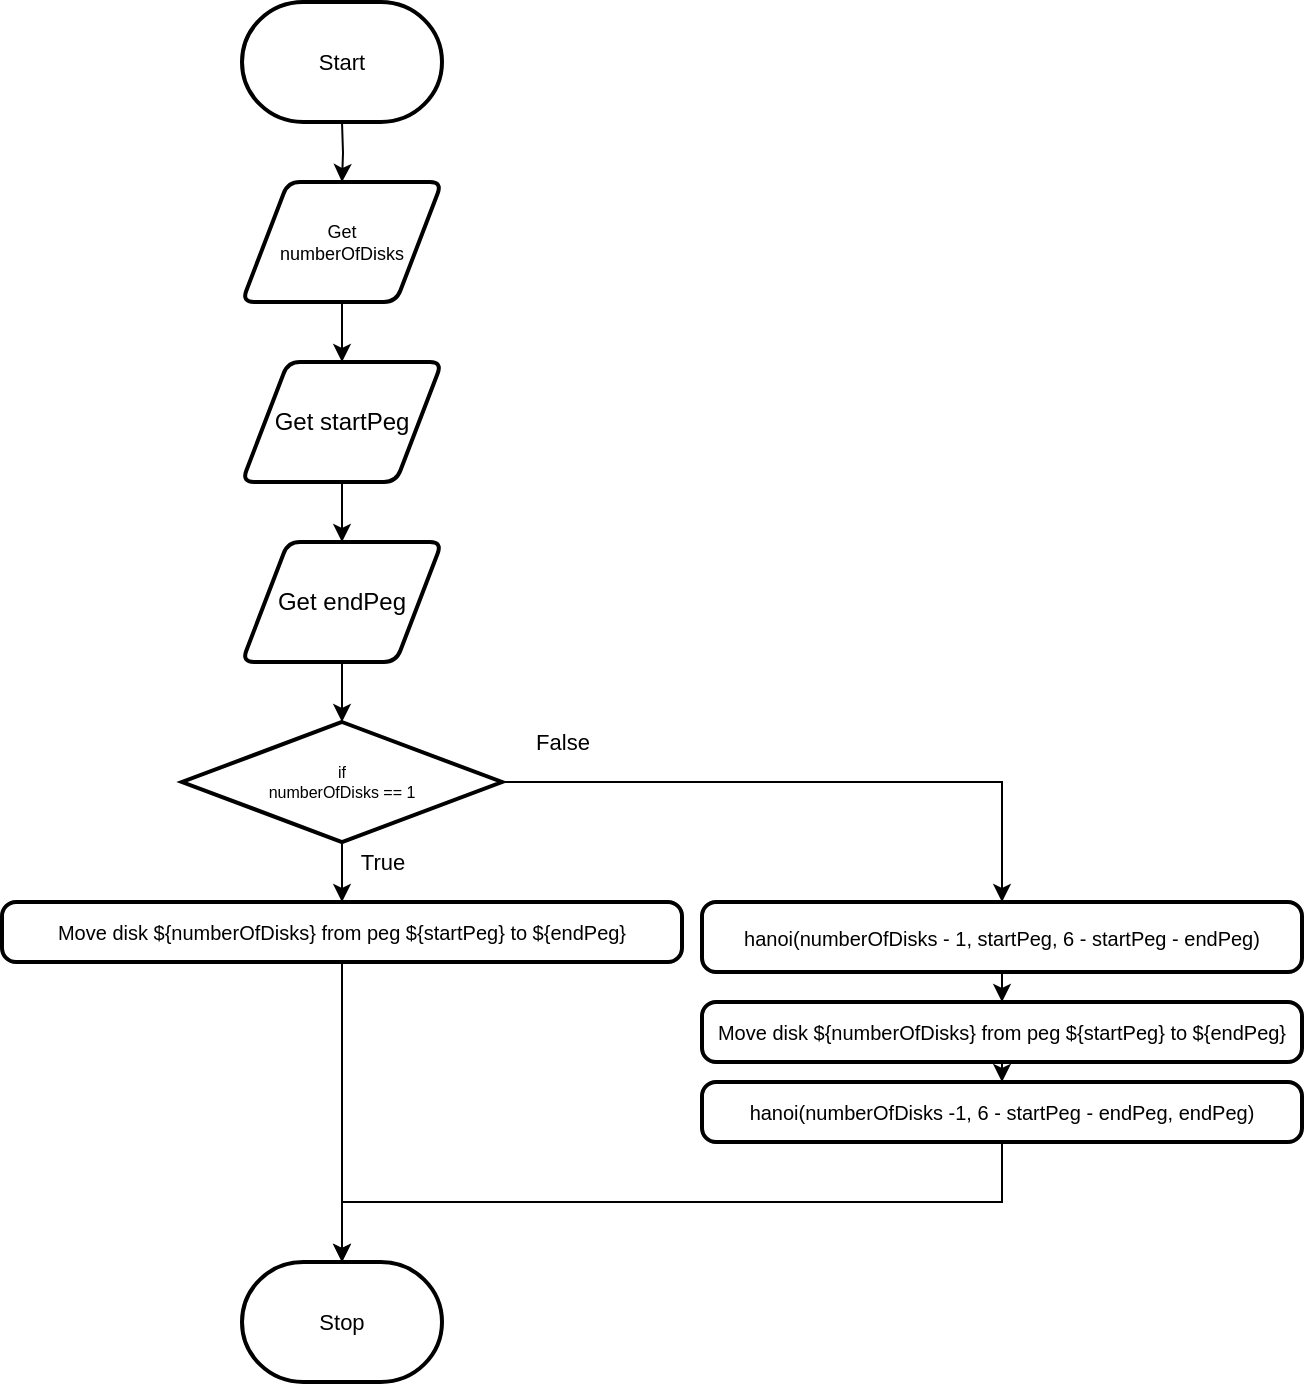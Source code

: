 <mxfile>
    <diagram id="BEcIXHcS_hRZAtmx638_" name="Page-1">
        <mxGraphModel dx="1278" dy="774" grid="1" gridSize="10" guides="1" tooltips="1" connect="1" arrows="1" fold="1" page="1" pageScale="1" pageWidth="827" pageHeight="1169" math="0" shadow="0">
            <root>
                <mxCell id="0"/>
                <mxCell id="1" parent="0"/>
                <mxCell id="58" style="edgeStyle=orthogonalEdgeStyle;html=1;entryX=0.5;entryY=0;entryDx=0;entryDy=0;fontSize=12;rounded=0;" edge="1" parent="1" target="67">
                    <mxGeometry relative="1" as="geometry">
                        <mxPoint x="250" y="190" as="sourcePoint"/>
                    </mxGeometry>
                </mxCell>
                <mxCell id="61" style="edgeStyle=orthogonalEdgeStyle;rounded=0;html=1;fontSize=10;" edge="1" parent="1" source="62">
                    <mxGeometry relative="1" as="geometry">
                        <mxPoint x="250" y="760.0" as="targetPoint"/>
                    </mxGeometry>
                </mxCell>
                <mxCell id="62" value="Move disk ${numberOfDisks} from peg ${startPeg} to ${endPeg}" style="rounded=1;whiteSpace=wrap;html=1;absoluteArcSize=1;arcSize=14;strokeWidth=2;fontSize=10;" vertex="1" parent="1">
                    <mxGeometry x="80" y="580" width="340" height="30" as="geometry"/>
                </mxCell>
                <mxCell id="63" style="edgeStyle=orthogonalEdgeStyle;rounded=0;html=1;fontSize=8;" edge="1" parent="1" source="65" target="62">
                    <mxGeometry relative="1" as="geometry"/>
                </mxCell>
                <mxCell id="83" style="edgeStyle=orthogonalEdgeStyle;html=1;entryX=0.5;entryY=0;entryDx=0;entryDy=0;rounded=0;" edge="1" parent="1" source="65" target="75">
                    <mxGeometry relative="1" as="geometry"/>
                </mxCell>
                <mxCell id="65" value="if &lt;br&gt;numberOfDisks == 1" style="strokeWidth=2;html=1;shape=mxgraph.flowchart.decision;whiteSpace=wrap;fontSize=8;" vertex="1" parent="1">
                    <mxGeometry x="170" y="490" width="160" height="60" as="geometry"/>
                </mxCell>
                <mxCell id="66" style="edgeStyle=orthogonalEdgeStyle;rounded=0;html=1;fontSize=12;" edge="1" parent="1" source="67" target="69">
                    <mxGeometry relative="1" as="geometry"/>
                </mxCell>
                <mxCell id="67" value="Get &lt;br style=&quot;font-size: 9px;&quot;&gt;numberOfDisks" style="shape=parallelogram;html=1;strokeWidth=2;perimeter=parallelogramPerimeter;whiteSpace=wrap;rounded=1;arcSize=12;size=0.23;fontSize=9;" vertex="1" parent="1">
                    <mxGeometry x="200" y="220" width="100" height="60" as="geometry"/>
                </mxCell>
                <mxCell id="68" style="edgeStyle=orthogonalEdgeStyle;rounded=0;html=1;fontSize=12;" edge="1" parent="1" source="69" target="71">
                    <mxGeometry relative="1" as="geometry"/>
                </mxCell>
                <mxCell id="69" value="Get startPeg" style="shape=parallelogram;html=1;strokeWidth=2;perimeter=parallelogramPerimeter;whiteSpace=wrap;rounded=1;arcSize=12;size=0.23;fontSize=12;" vertex="1" parent="1">
                    <mxGeometry x="200" y="310" width="100" height="60" as="geometry"/>
                </mxCell>
                <mxCell id="78" value="" style="edgeStyle=none;html=1;" edge="1" parent="1" source="71" target="65">
                    <mxGeometry relative="1" as="geometry"/>
                </mxCell>
                <mxCell id="71" value="Get endPeg" style="shape=parallelogram;html=1;strokeWidth=2;perimeter=parallelogramPerimeter;whiteSpace=wrap;rounded=1;arcSize=12;size=0.23;fontSize=12;" vertex="1" parent="1">
                    <mxGeometry x="200" y="400" width="100" height="60" as="geometry"/>
                </mxCell>
                <mxCell id="82" style="edgeStyle=none;html=1;entryX=0.5;entryY=0;entryDx=0;entryDy=0;" edge="1" parent="1" source="73" target="77">
                    <mxGeometry relative="1" as="geometry"/>
                </mxCell>
                <mxCell id="73" value="Move disk ${numberOfDisks} from peg ${startPeg} to ${endPeg}" style="rounded=1;whiteSpace=wrap;html=1;absoluteArcSize=1;arcSize=14;strokeWidth=2;fontSize=10;" vertex="1" parent="1">
                    <mxGeometry x="430" y="630" width="300" height="30" as="geometry"/>
                </mxCell>
                <mxCell id="81" style="edgeStyle=none;html=1;entryX=0.5;entryY=0;entryDx=0;entryDy=0;" edge="1" parent="1" source="75" target="73">
                    <mxGeometry relative="1" as="geometry"/>
                </mxCell>
                <mxCell id="75" value="hanoi(numberOfDisks - 1, startPeg, 6 - startPeg - endPeg)" style="rounded=1;whiteSpace=wrap;html=1;absoluteArcSize=1;arcSize=14;strokeWidth=2;fontSize=10;" vertex="1" parent="1">
                    <mxGeometry x="430" y="580" width="300" height="35" as="geometry"/>
                </mxCell>
                <mxCell id="84" style="edgeStyle=orthogonalEdgeStyle;shape=connector;rounded=0;html=1;entryX=0.5;entryY=0;entryDx=0;entryDy=0;entryPerimeter=0;labelBackgroundColor=default;strokeColor=default;fontFamily=Helvetica;fontSize=11;fontColor=default;endArrow=classic;" edge="1" parent="1" source="77">
                    <mxGeometry relative="1" as="geometry">
                        <mxPoint x="250" y="760.0" as="targetPoint"/>
                        <Array as="points">
                            <mxPoint x="580" y="730"/>
                            <mxPoint x="250" y="730"/>
                        </Array>
                    </mxGeometry>
                </mxCell>
                <mxCell id="77" value="hanoi(numberOfDisks -1, 6 - startPeg - endPeg, endPeg)" style="rounded=1;whiteSpace=wrap;html=1;absoluteArcSize=1;arcSize=14;strokeWidth=2;fontSize=10;" vertex="1" parent="1">
                    <mxGeometry x="430" y="670" width="300" height="30" as="geometry"/>
                </mxCell>
                <mxCell id="85" value="Start" style="strokeWidth=2;html=1;shape=mxgraph.flowchart.terminator;whiteSpace=wrap;fontFamily=Helvetica;fontSize=11;fontColor=default;" vertex="1" parent="1">
                    <mxGeometry x="200" y="130" width="100" height="60" as="geometry"/>
                </mxCell>
                <mxCell id="86" value="Stop" style="strokeWidth=2;html=1;shape=mxgraph.flowchart.terminator;whiteSpace=wrap;fontFamily=Helvetica;fontSize=11;fontColor=default;" vertex="1" parent="1">
                    <mxGeometry x="200" y="760" width="100" height="60" as="geometry"/>
                </mxCell>
                <mxCell id="87" value="True" style="text;html=1;align=center;verticalAlign=middle;resizable=0;points=[];autosize=1;strokeColor=none;fillColor=none;fontSize=11;fontFamily=Helvetica;fontColor=default;" vertex="1" parent="1">
                    <mxGeometry x="245" y="545" width="50" height="30" as="geometry"/>
                </mxCell>
                <mxCell id="88" value="False" style="text;html=1;align=center;verticalAlign=middle;resizable=0;points=[];autosize=1;strokeColor=none;fillColor=none;fontSize=11;fontFamily=Helvetica;fontColor=default;" vertex="1" parent="1">
                    <mxGeometry x="335" y="485" width="50" height="30" as="geometry"/>
                </mxCell>
            </root>
        </mxGraphModel>
    </diagram>
</mxfile>